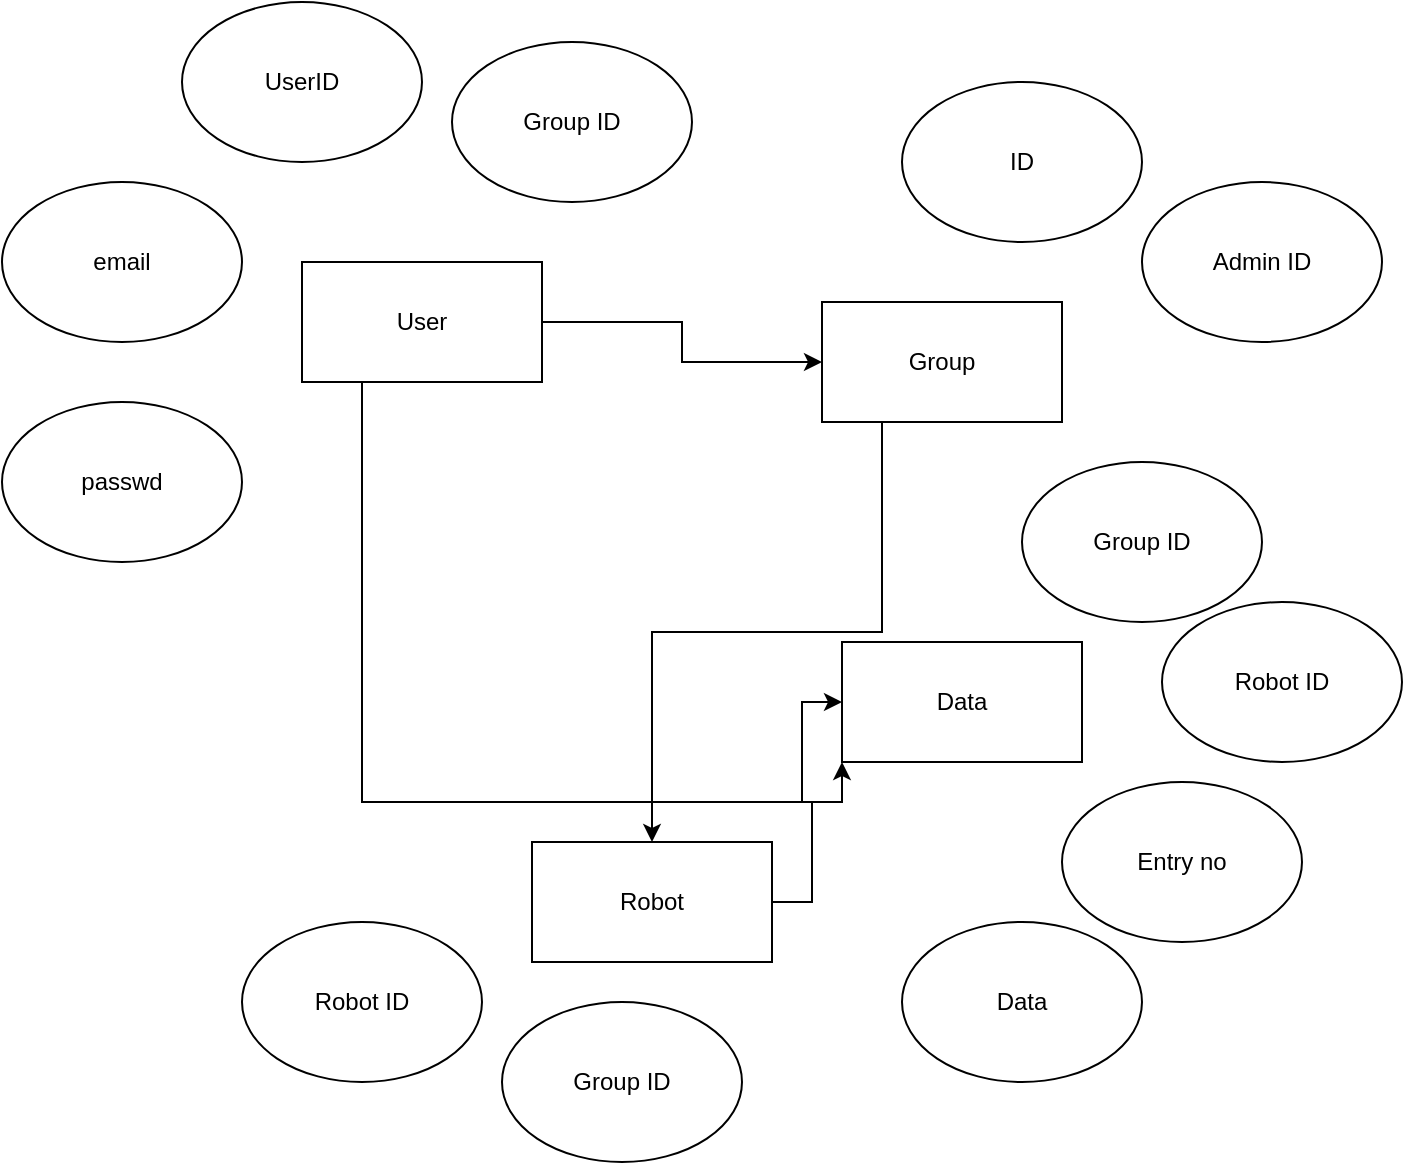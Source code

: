 <mxfile version="14.9.2" type="device"><diagram id="R2lEEEUBdFMjLlhIrx00" name="Page-1"><mxGraphModel dx="1021" dy="565" grid="1" gridSize="10" guides="1" tooltips="1" connect="1" arrows="1" fold="1" page="1" pageScale="1" pageWidth="850" pageHeight="1100" math="0" shadow="0" extFonts="Permanent Marker^https://fonts.googleapis.com/css?family=Permanent+Marker"><root><mxCell id="0"/><mxCell id="1" parent="0"/><mxCell id="e2mz4s328mvLXt4_YGDB-20" style="edgeStyle=orthogonalEdgeStyle;rounded=0;orthogonalLoop=1;jettySize=auto;html=1;exitX=1;exitY=0.5;exitDx=0;exitDy=0;entryX=0;entryY=0.5;entryDx=0;entryDy=0;" edge="1" parent="1" source="e2mz4s328mvLXt4_YGDB-1" target="e2mz4s328mvLXt4_YGDB-8"><mxGeometry relative="1" as="geometry"/></mxCell><mxCell id="e2mz4s328mvLXt4_YGDB-23" style="edgeStyle=orthogonalEdgeStyle;rounded=0;orthogonalLoop=1;jettySize=auto;html=1;exitX=0.25;exitY=1;exitDx=0;exitDy=0;entryX=0;entryY=1;entryDx=0;entryDy=0;" edge="1" parent="1" source="e2mz4s328mvLXt4_YGDB-1" target="e2mz4s328mvLXt4_YGDB-10"><mxGeometry relative="1" as="geometry"/></mxCell><mxCell id="e2mz4s328mvLXt4_YGDB-1" value="User" style="rounded=0;whiteSpace=wrap;html=1;" vertex="1" parent="1"><mxGeometry x="190" y="190" width="120" height="60" as="geometry"/></mxCell><mxCell id="e2mz4s328mvLXt4_YGDB-2" value="email" style="ellipse;whiteSpace=wrap;html=1;" vertex="1" parent="1"><mxGeometry x="40" y="150" width="120" height="80" as="geometry"/></mxCell><mxCell id="e2mz4s328mvLXt4_YGDB-3" value="passwd" style="ellipse;whiteSpace=wrap;html=1;" vertex="1" parent="1"><mxGeometry x="40" y="260" width="120" height="80" as="geometry"/></mxCell><mxCell id="e2mz4s328mvLXt4_YGDB-4" value="Group ID" style="ellipse;whiteSpace=wrap;html=1;" vertex="1" parent="1"><mxGeometry x="265" y="80" width="120" height="80" as="geometry"/></mxCell><mxCell id="e2mz4s328mvLXt4_YGDB-21" style="edgeStyle=orthogonalEdgeStyle;rounded=0;orthogonalLoop=1;jettySize=auto;html=1;exitX=0.25;exitY=1;exitDx=0;exitDy=0;entryX=0.5;entryY=0;entryDx=0;entryDy=0;" edge="1" parent="1" source="e2mz4s328mvLXt4_YGDB-8" target="e2mz4s328mvLXt4_YGDB-9"><mxGeometry relative="1" as="geometry"/></mxCell><mxCell id="e2mz4s328mvLXt4_YGDB-8" value="Group" style="rounded=0;whiteSpace=wrap;html=1;" vertex="1" parent="1"><mxGeometry x="450" y="210" width="120" height="60" as="geometry"/></mxCell><mxCell id="e2mz4s328mvLXt4_YGDB-22" style="edgeStyle=orthogonalEdgeStyle;rounded=0;orthogonalLoop=1;jettySize=auto;html=1;exitX=1;exitY=0.5;exitDx=0;exitDy=0;entryX=0;entryY=0.5;entryDx=0;entryDy=0;" edge="1" parent="1" source="e2mz4s328mvLXt4_YGDB-9" target="e2mz4s328mvLXt4_YGDB-10"><mxGeometry relative="1" as="geometry"/></mxCell><mxCell id="e2mz4s328mvLXt4_YGDB-9" value="Robot " style="rounded=0;whiteSpace=wrap;html=1;" vertex="1" parent="1"><mxGeometry x="305" y="480" width="120" height="60" as="geometry"/></mxCell><mxCell id="e2mz4s328mvLXt4_YGDB-10" value="Data" style="rounded=0;whiteSpace=wrap;html=1;" vertex="1" parent="1"><mxGeometry x="460" y="380" width="120" height="60" as="geometry"/></mxCell><mxCell id="e2mz4s328mvLXt4_YGDB-11" value="ID" style="ellipse;whiteSpace=wrap;html=1;" vertex="1" parent="1"><mxGeometry x="490" y="100" width="120" height="80" as="geometry"/></mxCell><mxCell id="e2mz4s328mvLXt4_YGDB-12" value="Group ID" style="ellipse;whiteSpace=wrap;html=1;" vertex="1" parent="1"><mxGeometry x="290" y="560" width="120" height="80" as="geometry"/></mxCell><mxCell id="e2mz4s328mvLXt4_YGDB-13" value="Robot ID" style="ellipse;whiteSpace=wrap;html=1;" vertex="1" parent="1"><mxGeometry x="620" y="360" width="120" height="80" as="geometry"/></mxCell><mxCell id="e2mz4s328mvLXt4_YGDB-14" value="Robot ID" style="ellipse;whiteSpace=wrap;html=1;" vertex="1" parent="1"><mxGeometry x="160" y="520" width="120" height="80" as="geometry"/></mxCell><mxCell id="e2mz4s328mvLXt4_YGDB-15" value="Group ID" style="ellipse;whiteSpace=wrap;html=1;" vertex="1" parent="1"><mxGeometry x="550" y="290" width="120" height="80" as="geometry"/></mxCell><mxCell id="e2mz4s328mvLXt4_YGDB-16" value="Entry no" style="ellipse;whiteSpace=wrap;html=1;" vertex="1" parent="1"><mxGeometry x="570" y="450" width="120" height="80" as="geometry"/></mxCell><mxCell id="e2mz4s328mvLXt4_YGDB-17" value="Data " style="ellipse;whiteSpace=wrap;html=1;" vertex="1" parent="1"><mxGeometry x="490" y="520" width="120" height="80" as="geometry"/></mxCell><mxCell id="e2mz4s328mvLXt4_YGDB-18" value="UserID" style="ellipse;whiteSpace=wrap;html=1;" vertex="1" parent="1"><mxGeometry x="130" y="60" width="120" height="80" as="geometry"/></mxCell><mxCell id="e2mz4s328mvLXt4_YGDB-19" value="Admin ID" style="ellipse;whiteSpace=wrap;html=1;" vertex="1" parent="1"><mxGeometry x="610" y="150" width="120" height="80" as="geometry"/></mxCell></root></mxGraphModel></diagram></mxfile>